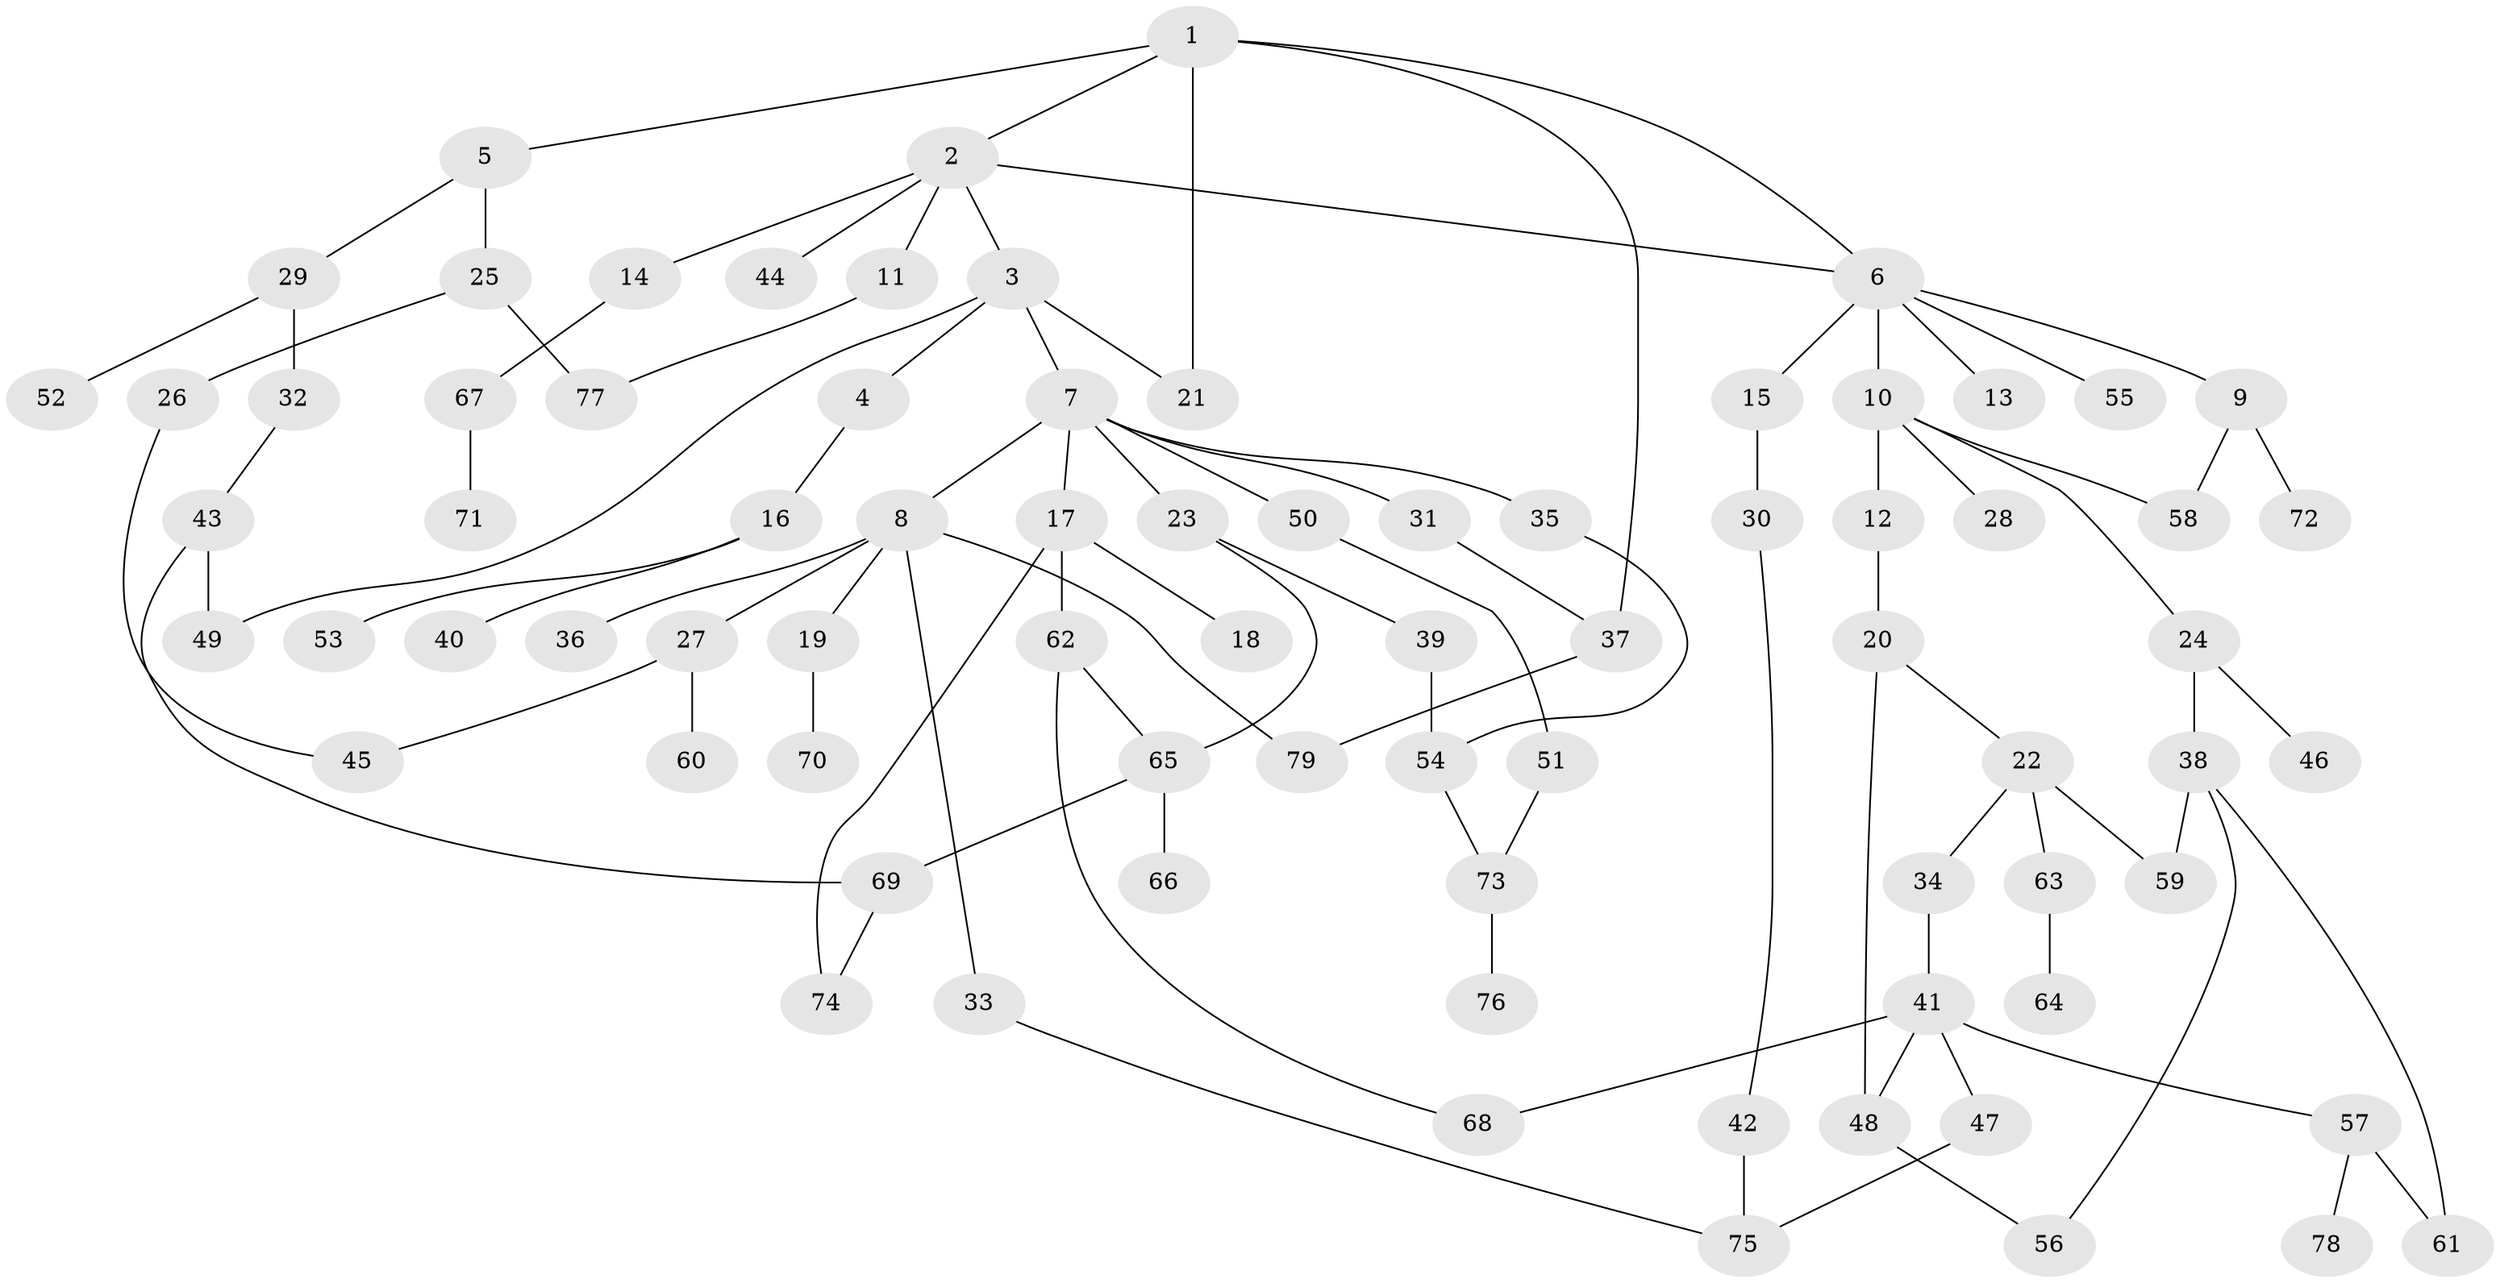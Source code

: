 // coarse degree distribution, {6: 0.05128205128205128, 5: 0.07692307692307693, 1: 0.3333333333333333, 2: 0.3076923076923077, 4: 0.1794871794871795, 3: 0.05128205128205128}
// Generated by graph-tools (version 1.1) at 2025/45/03/04/25 21:45:21]
// undirected, 79 vertices, 98 edges
graph export_dot {
graph [start="1"]
  node [color=gray90,style=filled];
  1;
  2;
  3;
  4;
  5;
  6;
  7;
  8;
  9;
  10;
  11;
  12;
  13;
  14;
  15;
  16;
  17;
  18;
  19;
  20;
  21;
  22;
  23;
  24;
  25;
  26;
  27;
  28;
  29;
  30;
  31;
  32;
  33;
  34;
  35;
  36;
  37;
  38;
  39;
  40;
  41;
  42;
  43;
  44;
  45;
  46;
  47;
  48;
  49;
  50;
  51;
  52;
  53;
  54;
  55;
  56;
  57;
  58;
  59;
  60;
  61;
  62;
  63;
  64;
  65;
  66;
  67;
  68;
  69;
  70;
  71;
  72;
  73;
  74;
  75;
  76;
  77;
  78;
  79;
  1 -- 2;
  1 -- 5;
  1 -- 6;
  1 -- 21;
  1 -- 37;
  2 -- 3;
  2 -- 11;
  2 -- 14;
  2 -- 44;
  2 -- 6;
  3 -- 4;
  3 -- 7;
  3 -- 49;
  3 -- 21;
  4 -- 16;
  5 -- 25;
  5 -- 29;
  6 -- 9;
  6 -- 10;
  6 -- 13;
  6 -- 15;
  6 -- 55;
  7 -- 8;
  7 -- 17;
  7 -- 23;
  7 -- 31;
  7 -- 35;
  7 -- 50;
  8 -- 19;
  8 -- 27;
  8 -- 33;
  8 -- 36;
  8 -- 79;
  9 -- 72;
  9 -- 58;
  10 -- 12;
  10 -- 24;
  10 -- 28;
  10 -- 58;
  11 -- 77;
  12 -- 20;
  14 -- 67;
  15 -- 30;
  16 -- 40;
  16 -- 53;
  17 -- 18;
  17 -- 62;
  17 -- 74;
  19 -- 70;
  20 -- 22;
  20 -- 48;
  22 -- 34;
  22 -- 59;
  22 -- 63;
  23 -- 39;
  23 -- 65;
  24 -- 38;
  24 -- 46;
  25 -- 26;
  25 -- 77;
  26 -- 45;
  27 -- 45;
  27 -- 60;
  29 -- 32;
  29 -- 52;
  30 -- 42;
  31 -- 37;
  32 -- 43;
  33 -- 75;
  34 -- 41;
  35 -- 54;
  37 -- 79;
  38 -- 61;
  38 -- 59;
  38 -- 56;
  39 -- 54;
  41 -- 47;
  41 -- 57;
  41 -- 68;
  41 -- 48;
  42 -- 75;
  43 -- 49;
  43 -- 69;
  47 -- 75;
  48 -- 56;
  50 -- 51;
  51 -- 73;
  54 -- 73;
  57 -- 61;
  57 -- 78;
  62 -- 68;
  62 -- 65;
  63 -- 64;
  65 -- 66;
  65 -- 69;
  67 -- 71;
  69 -- 74;
  73 -- 76;
}
